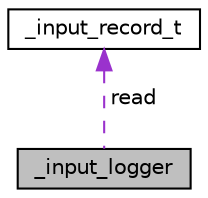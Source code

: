digraph "_input_logger"
{
 // LATEX_PDF_SIZE
  edge [fontname="Helvetica",fontsize="10",labelfontname="Helvetica",labelfontsize="10"];
  node [fontname="Helvetica",fontsize="10",shape=record];
  Node1 [label="_input_logger",height=0.2,width=0.4,color="black", fillcolor="grey75", style="filled", fontcolor="black",tooltip=" "];
  Node2 -> Node1 [dir="back",color="darkorchid3",fontsize="10",style="dashed",label=" read" ];
  Node2 [label="_input_record_t",height=0.2,width=0.4,color="black", fillcolor="white", style="filled",URL="$d4/dab/struct__input__record__t.html",tooltip=" "];
}
